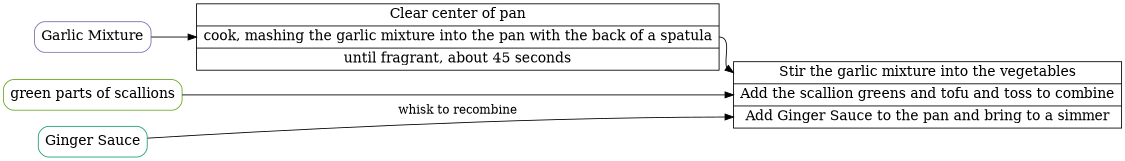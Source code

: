 digraph "Stir-Fried Tofu and Bok Choy in Ginger Sauce" {
graph [ rankdir = "LR", ranksep = .1, size = 7.5];
node [ fontsize = "16" shape = "record" , colorscheme = dark28  ];

subgraph {
rank = same; GingerSauce1; GarlicMixture1; Scallions1; 
}

"GingerSauce1" [ label = "<f0> Ginger Sauce ", style=rounded, color=1 ];
"Scallions1" [ label = "<f0> green parts of scallions " , style=rounded, color=5];
"GarlicMixture1" [label = "<f0> Garlic Mixture" , style=rounded, color=3 ];



"CookGarlic" [ label = "<f0> Clear center of pan| <f1> cook, mashing the garlic mixture into the pan with the back of a spatula| until fragrant, about 45 seconds"];
"GarlicMixture1":f1 -> "CookGarlic":f1 [label = "" ];


"CombineAll" [ label = "<f0> Stir the garlic mixture into the vegetables| <f1> Add the scallion greens and tofu and toss to combine| <f2> Add Ginger Sauce to the pan and bring to a simmer"];

"CookGarlic":f1 -> "CombineAll":f0 [label = "" ];
"Scallions1":f2 -> "CombineAll":f1 [label = "" ];
"GingerSauce1":f0 -> "CombineAll":f2 [label = "whisk to recombine" ];


}
